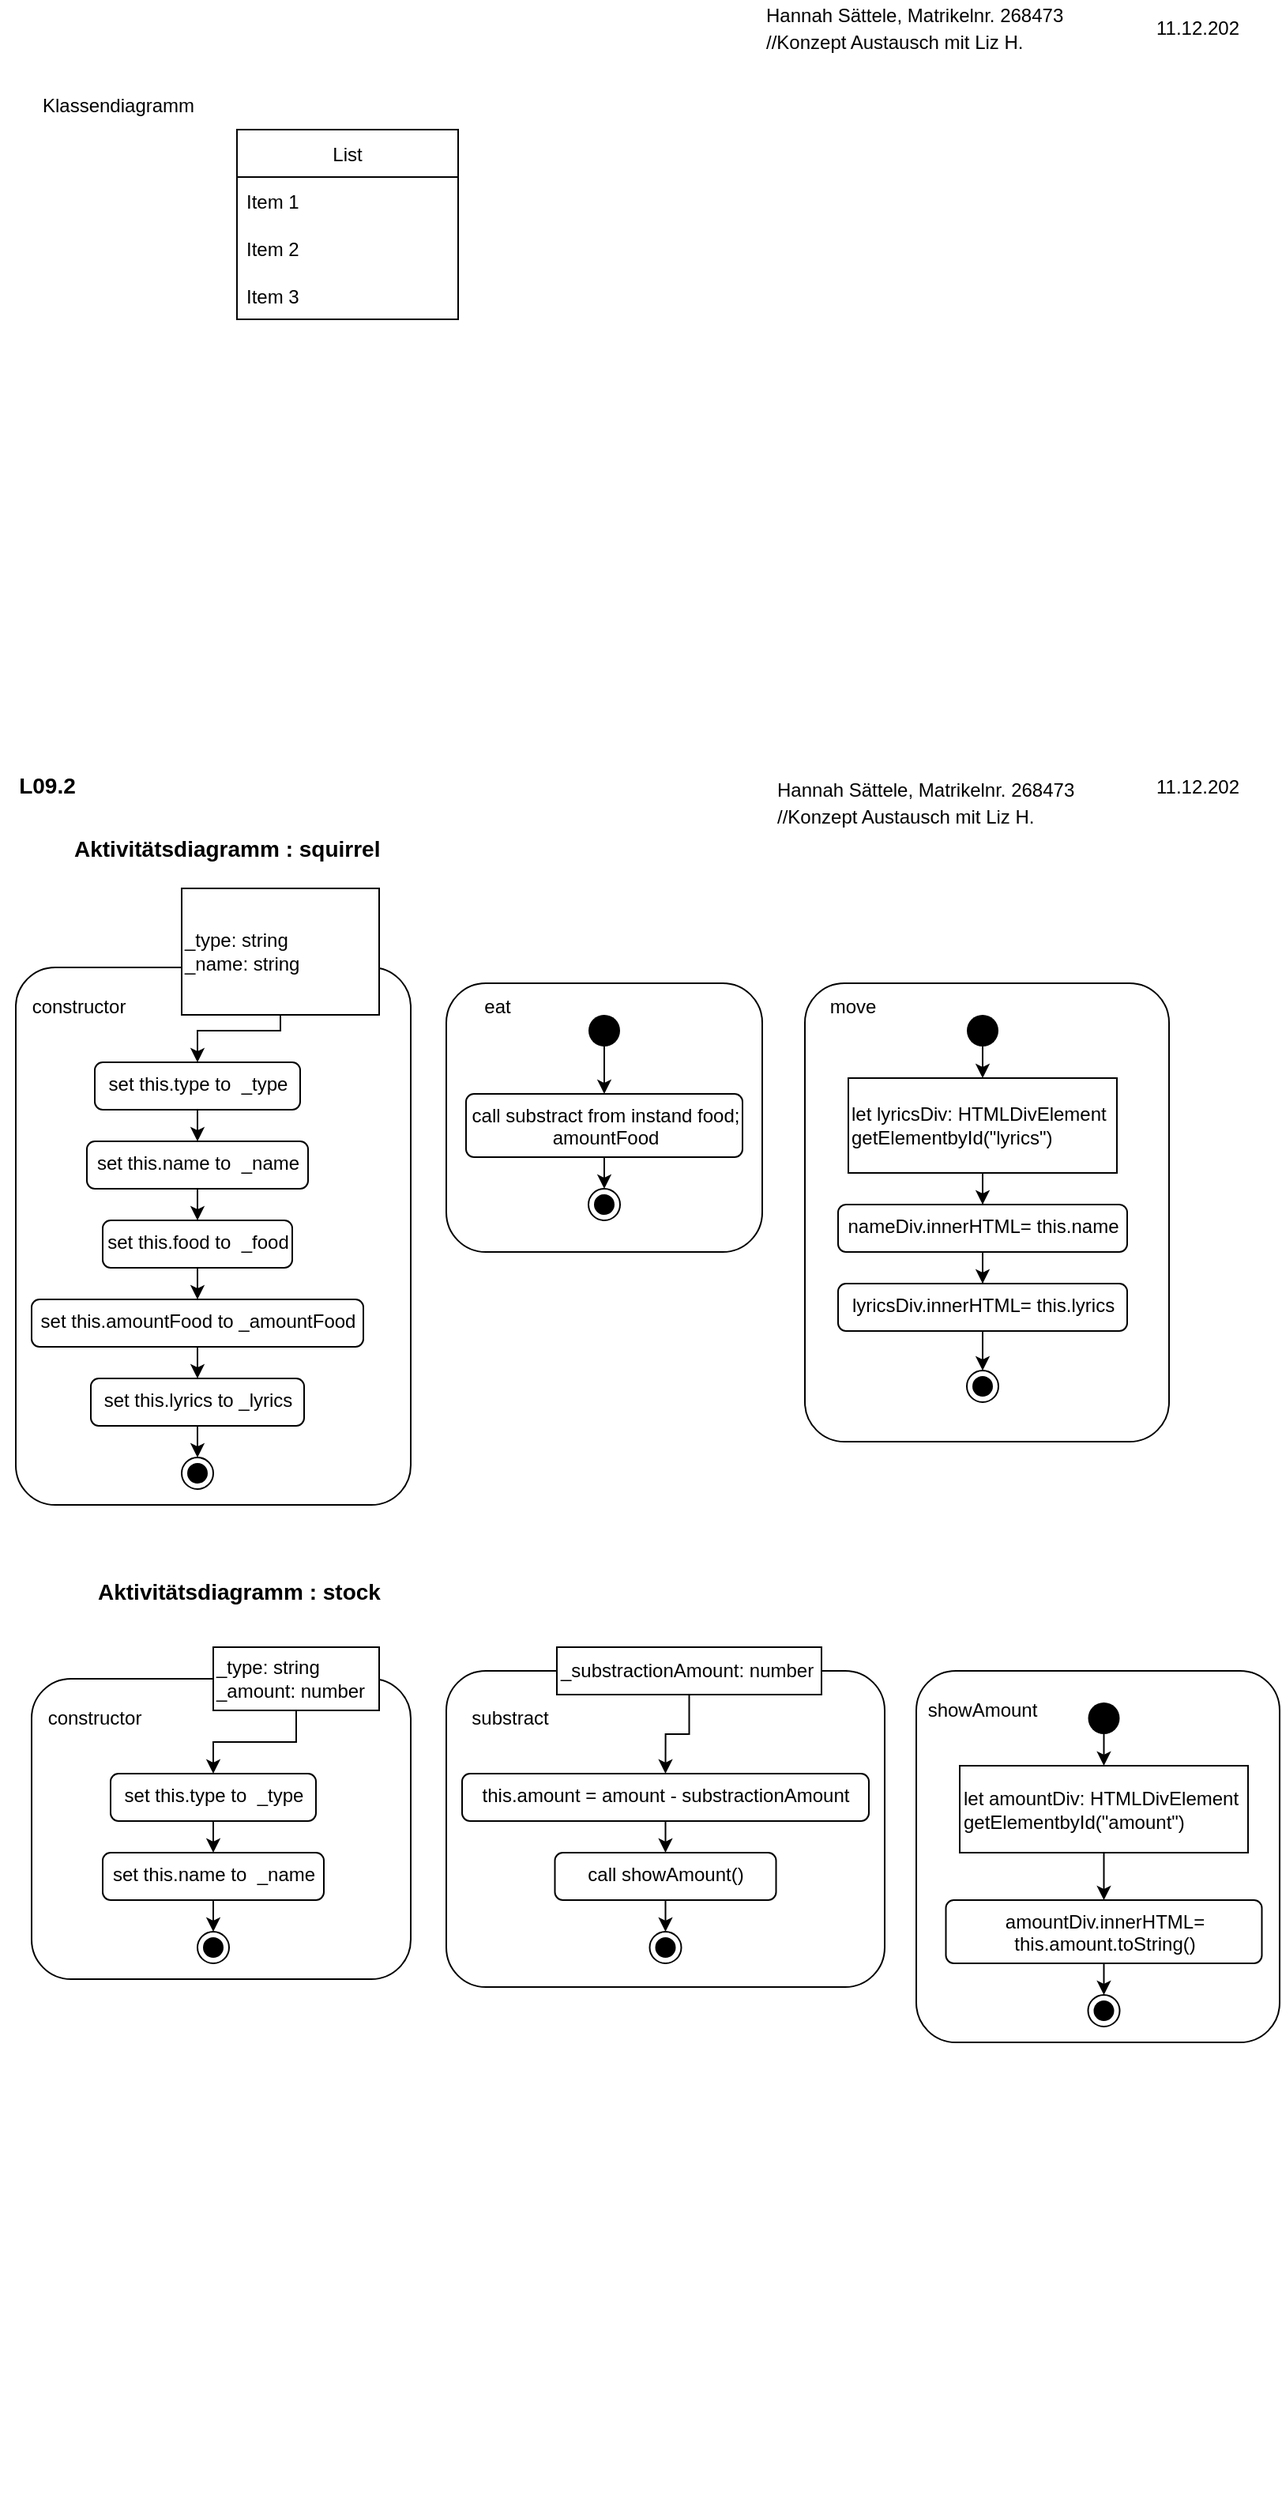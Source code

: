 <mxfile version="15.7.3" type="device"><diagram id="M4qhRGgSagV1nlAgJa_G" name="Seite-1"><mxGraphModel dx="1065" dy="1710" grid="1" gridSize="10" guides="1" tooltips="1" connect="1" arrows="1" fold="1" page="1" pageScale="1" pageWidth="827" pageHeight="1169" math="0" shadow="0"><root><mxCell id="0"/><mxCell id="1" parent="0"/><mxCell id="E7jKJEPM7aD8n5P_aPS_-21" value="&lt;font style=&quot;font-size: 12px&quot;&gt;Hannah Sättele, Matrikelnr. 268473&lt;br&gt;//Konzept Austausch mit Liz H.&lt;br&gt;&lt;/font&gt;" style="text;html=1;strokeColor=none;fillColor=none;align=left;verticalAlign=middle;whiteSpace=wrap;rounded=0;fontSize=14;" parent="1" vertex="1"><mxGeometry x="500" y="20" width="231.25" height="30" as="geometry"/></mxCell><mxCell id="E7jKJEPM7aD8n5P_aPS_-22" value="&lt;span style=&quot;font-size: 12px&quot;&gt;11.12.202&lt;/span&gt;" style="text;html=1;strokeColor=none;fillColor=none;align=left;verticalAlign=middle;whiteSpace=wrap;rounded=0;fontSize=14;" parent="1" vertex="1"><mxGeometry x="740" y="10" width="60" height="30" as="geometry"/></mxCell><mxCell id="E7jKJEPM7aD8n5P_aPS_-24" value="&lt;span style=&quot;font-size: 14px&quot;&gt;&lt;b&gt;Aktivitätsdiagramm : stock&lt;/b&gt;&lt;/span&gt;" style="text;html=1;strokeColor=none;fillColor=none;align=left;verticalAlign=middle;whiteSpace=wrap;rounded=0;" parent="1" vertex="1"><mxGeometry x="70" y="520" width="230" height="30" as="geometry"/></mxCell><mxCell id="E7jKJEPM7aD8n5P_aPS_-25" value="&lt;b&gt;&lt;font style=&quot;font-size: 14px&quot;&gt;L09.2&lt;/font&gt;&lt;/b&gt;" style="text;html=1;strokeColor=none;fillColor=none;align=center;verticalAlign=middle;whiteSpace=wrap;rounded=0;fontSize=12;" parent="1" vertex="1"><mxGeometry x="10" y="10" width="60" height="30" as="geometry"/></mxCell><mxCell id="E7jKJEPM7aD8n5P_aPS_-94" style="edgeStyle=orthogonalEdgeStyle;rounded=0;orthogonalLoop=1;jettySize=auto;html=1;exitX=0.5;exitY=1;exitDx=0;exitDy=0;fontSize=12;" parent="1" edge="1"><mxGeometry relative="1" as="geometry"><mxPoint x="802" y="1100" as="sourcePoint"/><mxPoint x="802" y="1100" as="targetPoint"/></mxGeometry></mxCell><mxCell id="E7jKJEPM7aD8n5P_aPS_-105" value="&lt;span style=&quot;font-size: 14px&quot;&gt;&lt;b&gt;Aktivitätsdiagramm : squirrel&lt;/b&gt;&lt;/span&gt;" style="text;html=1;strokeColor=none;fillColor=none;align=left;verticalAlign=middle;whiteSpace=wrap;rounded=0;" parent="1" vertex="1"><mxGeometry x="55" y="50" width="230" height="30" as="geometry"/></mxCell><mxCell id="E7jKJEPM7aD8n5P_aPS_-106" value="" style="html=1;align=right;verticalAlign=top;rounded=1;absoluteArcSize=1;arcSize=50;dashed=0;spacingTop=10;spacingRight=30;fontSize=12;" parent="1" vertex="1"><mxGeometry x="20" y="140" width="250" height="340" as="geometry"/></mxCell><mxCell id="E7jKJEPM7aD8n5P_aPS_-182" style="edgeStyle=orthogonalEdgeStyle;rounded=0;orthogonalLoop=1;jettySize=auto;html=1;exitX=0.5;exitY=1;exitDx=0;exitDy=0;entryX=0.5;entryY=0;entryDx=0;entryDy=0;fontSize=12;" parent="1" source="E7jKJEPM7aD8n5P_aPS_-107" target="E7jKJEPM7aD8n5P_aPS_-110" edge="1"><mxGeometry relative="1" as="geometry"><Array as="points"><mxPoint x="188" y="180"/><mxPoint x="135" y="180"/></Array></mxGeometry></mxCell><mxCell id="E7jKJEPM7aD8n5P_aPS_-107" value="_type: string&lt;br&gt;_name: string&lt;br&gt;" style="html=1;align=left;verticalAlign=middle;rounded=0;absoluteArcSize=1;arcSize=10;dashed=0;fontSize=12;" parent="1" vertex="1"><mxGeometry x="125" y="90" width="125" height="80" as="geometry"/></mxCell><mxCell id="E7jKJEPM7aD8n5P_aPS_-108" value="constructor" style="text;html=1;strokeColor=none;fillColor=none;align=center;verticalAlign=middle;whiteSpace=wrap;rounded=0;fontSize=12;" parent="1" vertex="1"><mxGeometry x="30" y="150" width="60" height="30" as="geometry"/></mxCell><mxCell id="E7jKJEPM7aD8n5P_aPS_-109" style="edgeStyle=orthogonalEdgeStyle;rounded=0;orthogonalLoop=1;jettySize=auto;html=1;exitX=0.5;exitY=1;exitDx=0;exitDy=0;entryX=0.5;entryY=0;entryDx=0;entryDy=0;fontSize=12;" parent="1" source="E7jKJEPM7aD8n5P_aPS_-110" target="E7jKJEPM7aD8n5P_aPS_-112" edge="1"><mxGeometry relative="1" as="geometry"/></mxCell><mxCell id="E7jKJEPM7aD8n5P_aPS_-110" value="set this.type to&amp;nbsp; _type" style="html=1;align=center;verticalAlign=top;rounded=1;absoluteArcSize=1;arcSize=10;dashed=0;fontSize=12;" parent="1" vertex="1"><mxGeometry x="70" y="200" width="130" height="30" as="geometry"/></mxCell><mxCell id="E7jKJEPM7aD8n5P_aPS_-129" style="edgeStyle=orthogonalEdgeStyle;rounded=0;orthogonalLoop=1;jettySize=auto;html=1;exitX=0.5;exitY=1;exitDx=0;exitDy=0;entryX=0.5;entryY=0;entryDx=0;entryDy=0;fontSize=12;" parent="1" source="E7jKJEPM7aD8n5P_aPS_-112" target="E7jKJEPM7aD8n5P_aPS_-114" edge="1"><mxGeometry relative="1" as="geometry"/></mxCell><mxCell id="E7jKJEPM7aD8n5P_aPS_-112" value="set this.name to&amp;nbsp; _name" style="html=1;align=center;verticalAlign=top;rounded=1;absoluteArcSize=1;arcSize=10;dashed=0;fontSize=12;" parent="1" vertex="1"><mxGeometry x="65" y="250" width="140" height="30" as="geometry"/></mxCell><mxCell id="E7jKJEPM7aD8n5P_aPS_-130" style="edgeStyle=orthogonalEdgeStyle;rounded=0;orthogonalLoop=1;jettySize=auto;html=1;exitX=0.5;exitY=1;exitDx=0;exitDy=0;entryX=0.5;entryY=0;entryDx=0;entryDy=0;fontSize=12;" parent="1" source="E7jKJEPM7aD8n5P_aPS_-114" target="E7jKJEPM7aD8n5P_aPS_-116" edge="1"><mxGeometry relative="1" as="geometry"/></mxCell><mxCell id="E7jKJEPM7aD8n5P_aPS_-114" value="set this.food to&amp;nbsp; _food" style="html=1;align=center;verticalAlign=top;rounded=1;absoluteArcSize=1;arcSize=10;dashed=0;fontSize=12;" parent="1" vertex="1"><mxGeometry x="75" y="300" width="120" height="30" as="geometry"/></mxCell><mxCell id="E7jKJEPM7aD8n5P_aPS_-131" style="edgeStyle=orthogonalEdgeStyle;rounded=0;orthogonalLoop=1;jettySize=auto;html=1;exitX=0.5;exitY=1;exitDx=0;exitDy=0;entryX=0.5;entryY=0;entryDx=0;entryDy=0;fontSize=12;" parent="1" source="E7jKJEPM7aD8n5P_aPS_-116" target="E7jKJEPM7aD8n5P_aPS_-118" edge="1"><mxGeometry relative="1" as="geometry"/></mxCell><mxCell id="E7jKJEPM7aD8n5P_aPS_-116" value="set this.amountFood to _amountFood" style="html=1;align=center;verticalAlign=top;rounded=1;absoluteArcSize=1;arcSize=10;dashed=0;fontSize=12;" parent="1" vertex="1"><mxGeometry x="30" y="350" width="210" height="30" as="geometry"/></mxCell><mxCell id="E7jKJEPM7aD8n5P_aPS_-133" style="edgeStyle=orthogonalEdgeStyle;rounded=0;orthogonalLoop=1;jettySize=auto;html=1;exitX=0.5;exitY=1;exitDx=0;exitDy=0;entryX=0.5;entryY=0;entryDx=0;entryDy=0;fontSize=12;" parent="1" source="E7jKJEPM7aD8n5P_aPS_-118" target="E7jKJEPM7aD8n5P_aPS_-126" edge="1"><mxGeometry relative="1" as="geometry"/></mxCell><mxCell id="E7jKJEPM7aD8n5P_aPS_-118" value="set this.lyrics to _lyrics" style="html=1;align=center;verticalAlign=top;rounded=1;absoluteArcSize=1;arcSize=10;dashed=0;fontSize=12;" parent="1" vertex="1"><mxGeometry x="67.5" y="400" width="135" height="30" as="geometry"/></mxCell><mxCell id="E7jKJEPM7aD8n5P_aPS_-125" style="edgeStyle=orthogonalEdgeStyle;rounded=0;orthogonalLoop=1;jettySize=auto;html=1;exitX=0.5;exitY=1;exitDx=0;exitDy=0;fontSize=12;" parent="1" edge="1"><mxGeometry relative="1" as="geometry"><mxPoint x="250" y="590" as="sourcePoint"/><mxPoint x="250" y="590" as="targetPoint"/></mxGeometry></mxCell><mxCell id="E7jKJEPM7aD8n5P_aPS_-126" value="" style="ellipse;html=1;shape=endState;fillColor=#000000;strokeColor=#000000;fontSize=12;align=center;" parent="1" vertex="1"><mxGeometry x="125" y="450" width="20" height="20" as="geometry"/></mxCell><mxCell id="E7jKJEPM7aD8n5P_aPS_-134" value="" style="html=1;align=right;verticalAlign=top;rounded=1;absoluteArcSize=1;arcSize=50;dashed=0;spacingTop=10;spacingRight=30;fontSize=12;" parent="1" vertex="1"><mxGeometry x="292.5" y="150" width="200" height="170" as="geometry"/></mxCell><mxCell id="E7jKJEPM7aD8n5P_aPS_-135" value="eat" style="text;html=1;strokeColor=none;fillColor=none;align=center;verticalAlign=middle;whiteSpace=wrap;rounded=0;fontSize=12;" parent="1" vertex="1"><mxGeometry x="295" y="150" width="60" height="30" as="geometry"/></mxCell><mxCell id="E7jKJEPM7aD8n5P_aPS_-150" style="edgeStyle=orthogonalEdgeStyle;rounded=0;orthogonalLoop=1;jettySize=auto;html=1;exitX=0.5;exitY=1;exitDx=0;exitDy=0;entryX=0.5;entryY=0;entryDx=0;entryDy=0;fontSize=12;" parent="1" source="E7jKJEPM7aD8n5P_aPS_-137" target="E7jKJEPM7aD8n5P_aPS_-146" edge="1"><mxGeometry relative="1" as="geometry"/></mxCell><mxCell id="E7jKJEPM7aD8n5P_aPS_-137" value="call substract from instand food;&lt;br&gt;amountFood" style="html=1;align=center;verticalAlign=top;rounded=1;absoluteArcSize=1;arcSize=10;dashed=0;fontSize=12;" parent="1" vertex="1"><mxGeometry x="305" y="220" width="175" height="40" as="geometry"/></mxCell><mxCell id="E7jKJEPM7aD8n5P_aPS_-146" value="" style="ellipse;html=1;shape=endState;fillColor=#000000;strokeColor=#000000;fontSize=12;align=center;" parent="1" vertex="1"><mxGeometry x="382.5" y="280" width="20" height="20" as="geometry"/></mxCell><mxCell id="E7jKJEPM7aD8n5P_aPS_-147" style="edgeStyle=orthogonalEdgeStyle;rounded=0;orthogonalLoop=1;jettySize=auto;html=1;exitX=0.5;exitY=1;exitDx=0;exitDy=0;entryX=0.5;entryY=0;entryDx=0;entryDy=0;fontSize=12;" parent="1" source="E7jKJEPM7aD8n5P_aPS_-148" target="E7jKJEPM7aD8n5P_aPS_-137" edge="1"><mxGeometry relative="1" as="geometry"/></mxCell><mxCell id="E7jKJEPM7aD8n5P_aPS_-148" value="" style="ellipse;fillColor=#000000;strokeColor=none;fontSize=12;align=center;" parent="1" vertex="1"><mxGeometry x="382.5" y="170" width="20" height="20" as="geometry"/></mxCell><mxCell id="E7jKJEPM7aD8n5P_aPS_-151" value="" style="html=1;align=right;verticalAlign=top;rounded=1;absoluteArcSize=1;arcSize=50;dashed=0;spacingTop=10;spacingRight=30;fontSize=12;" parent="1" vertex="1"><mxGeometry x="519.5" y="150" width="230.5" height="290" as="geometry"/></mxCell><mxCell id="E7jKJEPM7aD8n5P_aPS_-152" value="move" style="text;html=1;strokeColor=none;fillColor=none;align=center;verticalAlign=middle;whiteSpace=wrap;rounded=0;fontSize=12;" parent="1" vertex="1"><mxGeometry x="519.5" y="150" width="60" height="30" as="geometry"/></mxCell><mxCell id="E7jKJEPM7aD8n5P_aPS_-155" value="" style="ellipse;html=1;shape=endState;fillColor=#000000;strokeColor=#000000;fontSize=12;align=center;" parent="1" vertex="1"><mxGeometry x="622" y="395" width="20" height="20" as="geometry"/></mxCell><mxCell id="E7jKJEPM7aD8n5P_aPS_-159" style="edgeStyle=orthogonalEdgeStyle;rounded=0;orthogonalLoop=1;jettySize=auto;html=1;exitX=0.5;exitY=1;exitDx=0;exitDy=0;entryX=0.5;entryY=0;entryDx=0;entryDy=0;fontSize=12;" parent="1" source="E7jKJEPM7aD8n5P_aPS_-157" target="E7jKJEPM7aD8n5P_aPS_-158" edge="1"><mxGeometry relative="1" as="geometry"/></mxCell><mxCell id="E7jKJEPM7aD8n5P_aPS_-157" value="" style="ellipse;fillColor=#000000;strokeColor=none;fontSize=12;align=center;" parent="1" vertex="1"><mxGeometry x="622" y="170" width="20" height="20" as="geometry"/></mxCell><mxCell id="E7jKJEPM7aD8n5P_aPS_-163" style="edgeStyle=orthogonalEdgeStyle;rounded=0;orthogonalLoop=1;jettySize=auto;html=1;entryX=0.5;entryY=0;entryDx=0;entryDy=0;fontSize=12;" parent="1" source="E7jKJEPM7aD8n5P_aPS_-158" target="E7jKJEPM7aD8n5P_aPS_-160" edge="1"><mxGeometry relative="1" as="geometry"/></mxCell><mxCell id="E7jKJEPM7aD8n5P_aPS_-158" value="let lyricsDiv: HTMLDivElement&lt;br&gt;getElementbyId(&quot;lyrics&quot;)" style="html=1;align=left;verticalAlign=middle;rounded=0;absoluteArcSize=1;arcSize=10;dashed=0;fontSize=12;" parent="1" vertex="1"><mxGeometry x="547" y="210" width="170" height="60" as="geometry"/></mxCell><mxCell id="E7jKJEPM7aD8n5P_aPS_-164" style="edgeStyle=orthogonalEdgeStyle;rounded=0;orthogonalLoop=1;jettySize=auto;html=1;entryX=0.5;entryY=0;entryDx=0;entryDy=0;fontSize=12;" parent="1" source="E7jKJEPM7aD8n5P_aPS_-160" target="E7jKJEPM7aD8n5P_aPS_-161" edge="1"><mxGeometry relative="1" as="geometry"/></mxCell><mxCell id="E7jKJEPM7aD8n5P_aPS_-160" value="nameDiv.innerHTML= this.name" style="html=1;align=center;verticalAlign=top;rounded=1;absoluteArcSize=1;arcSize=10;dashed=0;fontSize=12;" parent="1" vertex="1"><mxGeometry x="540.5" y="290" width="183" height="30" as="geometry"/></mxCell><mxCell id="E7jKJEPM7aD8n5P_aPS_-165" style="edgeStyle=orthogonalEdgeStyle;rounded=0;orthogonalLoop=1;jettySize=auto;html=1;entryX=0.5;entryY=0;entryDx=0;entryDy=0;fontSize=12;" parent="1" source="E7jKJEPM7aD8n5P_aPS_-161" target="E7jKJEPM7aD8n5P_aPS_-155" edge="1"><mxGeometry relative="1" as="geometry"/></mxCell><mxCell id="E7jKJEPM7aD8n5P_aPS_-161" value="lyricsDiv.innerHTML= this.lyrics" style="html=1;align=center;verticalAlign=top;rounded=1;absoluteArcSize=1;arcSize=10;dashed=0;fontSize=12;" parent="1" vertex="1"><mxGeometry x="540.5" y="340" width="183" height="30" as="geometry"/></mxCell><mxCell id="E7jKJEPM7aD8n5P_aPS_-166" value="" style="html=1;align=right;verticalAlign=top;rounded=1;absoluteArcSize=1;arcSize=50;dashed=0;spacingTop=10;spacingRight=30;fontSize=12;" parent="1" vertex="1"><mxGeometry x="30" y="590" width="240" height="190" as="geometry"/></mxCell><mxCell id="E7jKJEPM7aD8n5P_aPS_-181" style="edgeStyle=orthogonalEdgeStyle;rounded=0;orthogonalLoop=1;jettySize=auto;html=1;entryX=0.5;entryY=0;entryDx=0;entryDy=0;fontSize=12;" parent="1" source="E7jKJEPM7aD8n5P_aPS_-168" target="E7jKJEPM7aD8n5P_aPS_-171" edge="1"><mxGeometry relative="1" as="geometry"><Array as="points"><mxPoint x="198" y="630"/><mxPoint x="145" y="630"/></Array></mxGeometry></mxCell><mxCell id="E7jKJEPM7aD8n5P_aPS_-168" value="_type: string&lt;br&gt;_amount: number" style="html=1;align=left;verticalAlign=middle;rounded=0;absoluteArcSize=1;arcSize=10;dashed=0;fontSize=12;" parent="1" vertex="1"><mxGeometry x="145" y="570" width="105" height="40" as="geometry"/></mxCell><mxCell id="E7jKJEPM7aD8n5P_aPS_-169" value="constructor" style="text;html=1;strokeColor=none;fillColor=none;align=center;verticalAlign=middle;whiteSpace=wrap;rounded=0;fontSize=12;" parent="1" vertex="1"><mxGeometry x="40" y="600" width="60" height="30" as="geometry"/></mxCell><mxCell id="E7jKJEPM7aD8n5P_aPS_-170" style="edgeStyle=orthogonalEdgeStyle;rounded=0;orthogonalLoop=1;jettySize=auto;html=1;exitX=0.5;exitY=1;exitDx=0;exitDy=0;entryX=0.5;entryY=0;entryDx=0;entryDy=0;fontSize=12;" parent="1" source="E7jKJEPM7aD8n5P_aPS_-171" target="E7jKJEPM7aD8n5P_aPS_-173" edge="1"><mxGeometry relative="1" as="geometry"/></mxCell><mxCell id="E7jKJEPM7aD8n5P_aPS_-171" value="set this.type to&amp;nbsp; _type" style="html=1;align=center;verticalAlign=top;rounded=1;absoluteArcSize=1;arcSize=10;dashed=0;fontSize=12;" parent="1" vertex="1"><mxGeometry x="80" y="650" width="130" height="30" as="geometry"/></mxCell><mxCell id="E7jKJEPM7aD8n5P_aPS_-172" style="edgeStyle=orthogonalEdgeStyle;rounded=0;orthogonalLoop=1;jettySize=auto;html=1;exitX=0.5;exitY=1;exitDx=0;exitDy=0;entryX=0.5;entryY=0;entryDx=0;entryDy=0;fontSize=12;" parent="1" source="E7jKJEPM7aD8n5P_aPS_-173" edge="1"><mxGeometry relative="1" as="geometry"><mxPoint x="145" y="750" as="targetPoint"/></mxGeometry></mxCell><mxCell id="E7jKJEPM7aD8n5P_aPS_-173" value="set this.name to&amp;nbsp; _name" style="html=1;align=center;verticalAlign=top;rounded=1;absoluteArcSize=1;arcSize=10;dashed=0;fontSize=12;" parent="1" vertex="1"><mxGeometry x="75" y="700" width="140" height="30" as="geometry"/></mxCell><mxCell id="E7jKJEPM7aD8n5P_aPS_-180" value="" style="ellipse;html=1;shape=endState;fillColor=#000000;strokeColor=#000000;fontSize=12;align=center;" parent="1" vertex="1"><mxGeometry x="135" y="750" width="20" height="20" as="geometry"/></mxCell><mxCell id="E7jKJEPM7aD8n5P_aPS_-183" style="edgeStyle=orthogonalEdgeStyle;rounded=0;orthogonalLoop=1;jettySize=auto;html=1;exitX=0.5;exitY=1;exitDx=0;exitDy=0;fontSize=12;" parent="1" edge="1"><mxGeometry relative="1" as="geometry"><mxPoint x="512.5" y="590" as="sourcePoint"/><mxPoint x="512.5" y="590" as="targetPoint"/></mxGeometry></mxCell><mxCell id="E7jKJEPM7aD8n5P_aPS_-184" value="" style="html=1;align=right;verticalAlign=top;rounded=1;absoluteArcSize=1;arcSize=50;dashed=0;spacingTop=10;spacingRight=30;fontSize=12;" parent="1" vertex="1"><mxGeometry x="292.5" y="585" width="277.5" height="200" as="geometry"/></mxCell><mxCell id="E7jKJEPM7aD8n5P_aPS_-193" style="edgeStyle=orthogonalEdgeStyle;rounded=0;orthogonalLoop=1;jettySize=auto;html=1;entryX=0.5;entryY=0;entryDx=0;entryDy=0;fontSize=12;" parent="1" source="E7jKJEPM7aD8n5P_aPS_-186" target="E7jKJEPM7aD8n5P_aPS_-189" edge="1"><mxGeometry relative="1" as="geometry"/></mxCell><mxCell id="E7jKJEPM7aD8n5P_aPS_-186" value="_substractionAmount: number" style="html=1;align=left;verticalAlign=middle;rounded=0;absoluteArcSize=1;arcSize=10;dashed=0;fontSize=12;" parent="1" vertex="1"><mxGeometry x="362.5" y="570" width="167.5" height="30" as="geometry"/></mxCell><mxCell id="E7jKJEPM7aD8n5P_aPS_-187" value="substract" style="text;html=1;strokeColor=none;fillColor=none;align=center;verticalAlign=middle;whiteSpace=wrap;rounded=0;fontSize=12;" parent="1" vertex="1"><mxGeometry x="302.5" y="600" width="60" height="30" as="geometry"/></mxCell><mxCell id="E7jKJEPM7aD8n5P_aPS_-188" style="edgeStyle=orthogonalEdgeStyle;rounded=0;orthogonalLoop=1;jettySize=auto;html=1;exitX=0.5;exitY=1;exitDx=0;exitDy=0;entryX=0.5;entryY=0;entryDx=0;entryDy=0;fontSize=12;" parent="1" source="E7jKJEPM7aD8n5P_aPS_-189" target="E7jKJEPM7aD8n5P_aPS_-191" edge="1"><mxGeometry relative="1" as="geometry"/></mxCell><mxCell id="E7jKJEPM7aD8n5P_aPS_-189" value="this.amount = amount - substractionAmount" style="html=1;align=center;verticalAlign=top;rounded=1;absoluteArcSize=1;arcSize=10;dashed=0;fontSize=12;" parent="1" vertex="1"><mxGeometry x="302.5" y="650" width="257.5" height="30" as="geometry"/></mxCell><mxCell id="E7jKJEPM7aD8n5P_aPS_-194" style="edgeStyle=orthogonalEdgeStyle;rounded=0;orthogonalLoop=1;jettySize=auto;html=1;exitX=0.5;exitY=1;exitDx=0;exitDy=0;entryX=0.5;entryY=0;entryDx=0;entryDy=0;fontSize=12;" parent="1" source="E7jKJEPM7aD8n5P_aPS_-191" target="E7jKJEPM7aD8n5P_aPS_-192" edge="1"><mxGeometry relative="1" as="geometry"/></mxCell><mxCell id="E7jKJEPM7aD8n5P_aPS_-191" value="call showAmount()" style="html=1;align=center;verticalAlign=top;rounded=1;absoluteArcSize=1;arcSize=10;dashed=0;fontSize=12;" parent="1" vertex="1"><mxGeometry x="361.25" y="700" width="140" height="30" as="geometry"/></mxCell><mxCell id="E7jKJEPM7aD8n5P_aPS_-192" value="" style="ellipse;html=1;shape=endState;fillColor=#000000;strokeColor=#000000;fontSize=12;align=center;" parent="1" vertex="1"><mxGeometry x="421.25" y="750" width="20" height="20" as="geometry"/></mxCell><mxCell id="E7jKJEPM7aD8n5P_aPS_-195" value="" style="html=1;align=right;verticalAlign=top;rounded=1;absoluteArcSize=1;arcSize=50;dashed=0;spacingTop=10;spacingRight=30;fontSize=12;" parent="1" vertex="1"><mxGeometry x="590" y="585" width="230" height="235" as="geometry"/></mxCell><mxCell id="E7jKJEPM7aD8n5P_aPS_-196" value="showAmount" style="text;html=1;strokeColor=none;fillColor=none;align=center;verticalAlign=middle;whiteSpace=wrap;rounded=0;fontSize=12;" parent="1" vertex="1"><mxGeometry x="602" y="595" width="60" height="30" as="geometry"/></mxCell><mxCell id="E7jKJEPM7aD8n5P_aPS_-197" value="" style="ellipse;html=1;shape=endState;fillColor=#000000;strokeColor=#000000;fontSize=12;align=center;" parent="1" vertex="1"><mxGeometry x="698.75" y="790" width="20" height="20" as="geometry"/></mxCell><mxCell id="E7jKJEPM7aD8n5P_aPS_-198" style="edgeStyle=orthogonalEdgeStyle;rounded=0;orthogonalLoop=1;jettySize=auto;html=1;exitX=0.5;exitY=1;exitDx=0;exitDy=0;entryX=0.5;entryY=0;entryDx=0;entryDy=0;fontSize=12;" parent="1" source="E7jKJEPM7aD8n5P_aPS_-199" target="E7jKJEPM7aD8n5P_aPS_-201" edge="1"><mxGeometry relative="1" as="geometry"/></mxCell><mxCell id="E7jKJEPM7aD8n5P_aPS_-199" value="" style="ellipse;fillColor=#000000;strokeColor=none;fontSize=12;align=center;" parent="1" vertex="1"><mxGeometry x="698.75" y="605" width="20" height="20" as="geometry"/></mxCell><mxCell id="E7jKJEPM7aD8n5P_aPS_-200" style="edgeStyle=orthogonalEdgeStyle;rounded=0;orthogonalLoop=1;jettySize=auto;html=1;entryX=0.5;entryY=0;entryDx=0;entryDy=0;fontSize=12;" parent="1" source="E7jKJEPM7aD8n5P_aPS_-201" target="E7jKJEPM7aD8n5P_aPS_-203" edge="1"><mxGeometry relative="1" as="geometry"/></mxCell><mxCell id="E7jKJEPM7aD8n5P_aPS_-201" value="let amountDiv: HTMLDivElement&lt;br&gt;getElementbyId(&quot;amount&quot;)" style="html=1;align=left;verticalAlign=middle;rounded=0;absoluteArcSize=1;arcSize=10;dashed=0;fontSize=12;" parent="1" vertex="1"><mxGeometry x="617.5" y="645" width="182.5" height="55" as="geometry"/></mxCell><mxCell id="E7jKJEPM7aD8n5P_aPS_-209" style="edgeStyle=orthogonalEdgeStyle;rounded=0;orthogonalLoop=1;jettySize=auto;html=1;exitX=0.5;exitY=1;exitDx=0;exitDy=0;entryX=0.5;entryY=0;entryDx=0;entryDy=0;fontSize=12;" parent="1" source="E7jKJEPM7aD8n5P_aPS_-203" target="E7jKJEPM7aD8n5P_aPS_-197" edge="1"><mxGeometry relative="1" as="geometry"/></mxCell><mxCell id="E7jKJEPM7aD8n5P_aPS_-203" value="amountDiv.innerHTML= &lt;br&gt;this.amount.toString()" style="html=1;align=center;verticalAlign=top;rounded=1;absoluteArcSize=1;arcSize=10;dashed=0;fontSize=12;" parent="1" vertex="1"><mxGeometry x="608.75" y="730" width="200" height="40" as="geometry"/></mxCell><mxCell id="DmA--B1-FT7GgChLb2---2" value="List" style="swimlane;fontStyle=0;childLayout=stackLayout;horizontal=1;startSize=30;horizontalStack=0;resizeParent=1;resizeParentMax=0;resizeLast=0;collapsible=1;marginBottom=0;" vertex="1" parent="1"><mxGeometry x="160" y="-390" width="140" height="120" as="geometry"/></mxCell><mxCell id="DmA--B1-FT7GgChLb2---3" value="Item 1" style="text;strokeColor=none;fillColor=none;align=left;verticalAlign=middle;spacingLeft=4;spacingRight=4;overflow=hidden;points=[[0,0.5],[1,0.5]];portConstraint=eastwest;rotatable=0;" vertex="1" parent="DmA--B1-FT7GgChLb2---2"><mxGeometry y="30" width="140" height="30" as="geometry"/></mxCell><mxCell id="DmA--B1-FT7GgChLb2---4" value="Item 2" style="text;strokeColor=none;fillColor=none;align=left;verticalAlign=middle;spacingLeft=4;spacingRight=4;overflow=hidden;points=[[0,0.5],[1,0.5]];portConstraint=eastwest;rotatable=0;" vertex="1" parent="DmA--B1-FT7GgChLb2---2"><mxGeometry y="60" width="140" height="30" as="geometry"/></mxCell><mxCell id="DmA--B1-FT7GgChLb2---5" value="Item 3" style="text;strokeColor=none;fillColor=none;align=left;verticalAlign=middle;spacingLeft=4;spacingRight=4;overflow=hidden;points=[[0,0.5],[1,0.5]];portConstraint=eastwest;rotatable=0;" vertex="1" parent="DmA--B1-FT7GgChLb2---2"><mxGeometry y="90" width="140" height="30" as="geometry"/></mxCell><mxCell id="DmA--B1-FT7GgChLb2---6" value="Klassendiagramm" style="text;html=1;strokeColor=none;fillColor=none;align=center;verticalAlign=middle;whiteSpace=wrap;rounded=0;" vertex="1" parent="1"><mxGeometry x="55" y="-420" width="60" height="30" as="geometry"/></mxCell><mxCell id="DmA--B1-FT7GgChLb2---7" value="&lt;font style=&quot;font-size: 12px&quot;&gt;Hannah Sättele, Matrikelnr. 268473&lt;br&gt;//Konzept Austausch mit Liz H.&lt;br&gt;&lt;/font&gt;" style="text;html=1;strokeColor=none;fillColor=none;align=left;verticalAlign=middle;whiteSpace=wrap;rounded=0;fontSize=14;" vertex="1" parent="1"><mxGeometry x="492.5" y="-470" width="231.25" height="30" as="geometry"/></mxCell><mxCell id="DmA--B1-FT7GgChLb2---8" value="&lt;span style=&quot;font-size: 12px&quot;&gt;11.12.202&lt;/span&gt;" style="text;html=1;strokeColor=none;fillColor=none;align=left;verticalAlign=middle;whiteSpace=wrap;rounded=0;fontSize=14;" vertex="1" parent="1"><mxGeometry x="740" y="-470" width="60" height="30" as="geometry"/></mxCell></root></mxGraphModel></diagram></mxfile>
